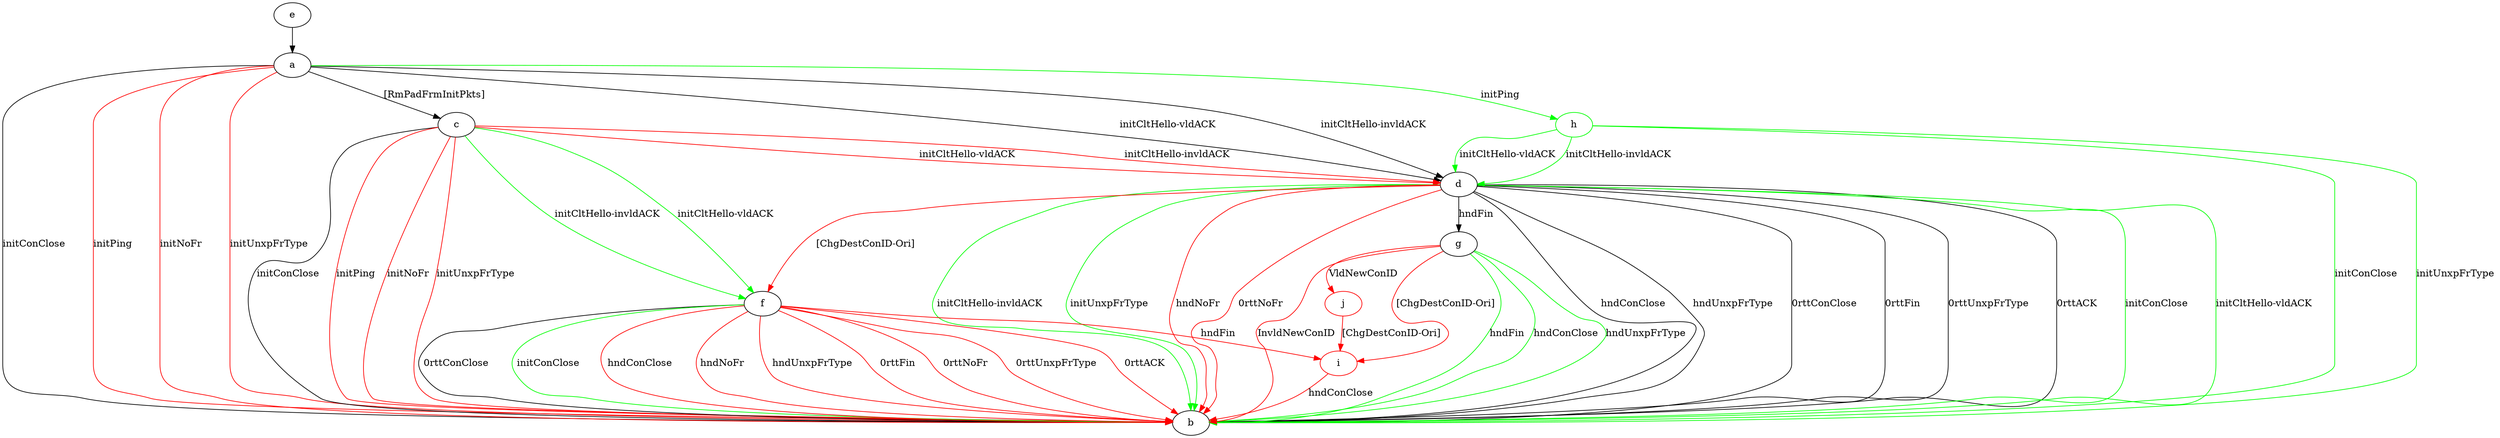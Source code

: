 digraph "" {
	a -> b	[key=0,
		label="initConClose "];
	a -> b	[key=1,
		color=red,
		label="initPing "];
	a -> b	[key=2,
		color=red,
		label="initNoFr "];
	a -> b	[key=3,
		color=red,
		label="initUnxpFrType "];
	a -> c	[key=0,
		label="[RmPadFrmInitPkts] "];
	a -> d	[key=0,
		label="initCltHello-vldACK "];
	a -> d	[key=1,
		label="initCltHello-invldACK "];
	h	[color=green];
	a -> h	[key=0,
		color=green,
		label="initPing "];
	c -> b	[key=0,
		label="initConClose "];
	c -> b	[key=1,
		color=red,
		label="initPing "];
	c -> b	[key=2,
		color=red,
		label="initNoFr "];
	c -> b	[key=3,
		color=red,
		label="initUnxpFrType "];
	c -> d	[key=0,
		color=red,
		label="initCltHello-vldACK "];
	c -> d	[key=1,
		color=red,
		label="initCltHello-invldACK "];
	c -> f	[key=0,
		color=green,
		label="initCltHello-vldACK "];
	c -> f	[key=1,
		color=green,
		label="initCltHello-invldACK "];
	d -> b	[key=0,
		label="hndConClose "];
	d -> b	[key=1,
		label="hndUnxpFrType "];
	d -> b	[key=2,
		label="0rttConClose "];
	d -> b	[key=3,
		label="0rttFin "];
	d -> b	[key=4,
		label="0rttUnxpFrType "];
	d -> b	[key=5,
		label="0rttACK "];
	d -> b	[key=6,
		color=green,
		label="initConClose "];
	d -> b	[key=7,
		color=green,
		label="initCltHello-vldACK "];
	d -> b	[key=8,
		color=green,
		label="initCltHello-invldACK "];
	d -> b	[key=9,
		color=green,
		label="initUnxpFrType "];
	d -> b	[key=10,
		color=red,
		label="hndNoFr "];
	d -> b	[key=11,
		color=red,
		label="0rttNoFr "];
	d -> f	[key=0,
		color=red,
		label="[ChgDestConID-Ori] "];
	d -> g	[key=0,
		label="hndFin "];
	e -> a	[key=0];
	f -> b	[key=0,
		label="0rttConClose "];
	f -> b	[key=1,
		color=green,
		label="initConClose "];
	f -> b	[key=2,
		color=red,
		label="hndConClose "];
	f -> b	[key=3,
		color=red,
		label="hndNoFr "];
	f -> b	[key=4,
		color=red,
		label="hndUnxpFrType "];
	f -> b	[key=5,
		color=red,
		label="0rttFin "];
	f -> b	[key=6,
		color=red,
		label="0rttNoFr "];
	f -> b	[key=7,
		color=red,
		label="0rttUnxpFrType "];
	f -> b	[key=8,
		color=red,
		label="0rttACK "];
	i	[color=red];
	f -> i	[key=0,
		color=red,
		label="hndFin "];
	g -> b	[key=0,
		color=green,
		label="hndFin "];
	g -> b	[key=1,
		color=green,
		label="hndConClose "];
	g -> b	[key=2,
		color=green,
		label="hndUnxpFrType "];
	g -> b	[key=3,
		color=red,
		label="InvldNewConID "];
	g -> i	[key=0,
		color=red,
		label="[ChgDestConID-Ori] "];
	j	[color=red];
	g -> j	[key=0,
		color=red,
		label="VldNewConID "];
	h -> b	[key=0,
		color=green,
		label="initConClose "];
	h -> b	[key=1,
		color=green,
		label="initUnxpFrType "];
	h -> d	[key=0,
		color=green,
		label="initCltHello-vldACK "];
	h -> d	[key=1,
		color=green,
		label="initCltHello-invldACK "];
	i -> b	[key=0,
		color=red,
		label="hndConClose "];
	j -> i	[key=0,
		color=red,
		label="[ChgDestConID-Ori] "];
}
